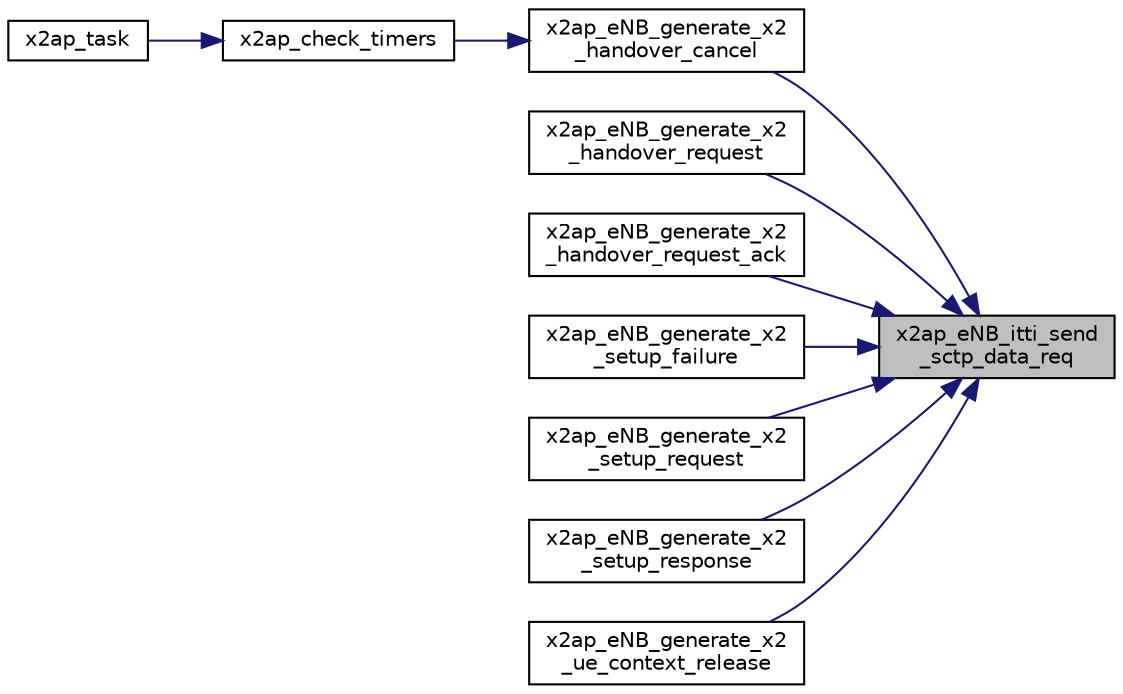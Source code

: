 digraph "x2ap_eNB_itti_send_sctp_data_req"
{
 // LATEX_PDF_SIZE
  edge [fontname="Helvetica",fontsize="10",labelfontname="Helvetica",labelfontsize="10"];
  node [fontname="Helvetica",fontsize="10",shape=record];
  rankdir="RL";
  Node1 [label="x2ap_eNB_itti_send\l_sctp_data_req",height=0.2,width=0.4,color="black", fillcolor="grey75", style="filled", fontcolor="black",tooltip=" "];
  Node1 -> Node2 [dir="back",color="midnightblue",fontsize="10",style="solid",fontname="Helvetica"];
  Node2 [label="x2ap_eNB_generate_x2\l_handover_cancel",height=0.2,width=0.4,color="black", fillcolor="white", style="filled",URL="$x2ap__eNB__generate__messages_8h.html#aa860c9c894e5f319b877d2a62ca06dfd",tooltip=" "];
  Node2 -> Node3 [dir="back",color="midnightblue",fontsize="10",style="solid",fontname="Helvetica"];
  Node3 [label="x2ap_check_timers",height=0.2,width=0.4,color="black", fillcolor="white", style="filled",URL="$x2ap__timers_8h.html#a3d1a1781abba020b306cc5b5c349dc02",tooltip=" "];
  Node3 -> Node4 [dir="back",color="midnightblue",fontsize="10",style="solid",fontname="Helvetica"];
  Node4 [label="x2ap_task",height=0.2,width=0.4,color="black", fillcolor="white", style="filled",URL="$group__em.html#ga506144d2ebe7d0a3e05b5fd7a2baea14",tooltip=" "];
  Node1 -> Node5 [dir="back",color="midnightblue",fontsize="10",style="solid",fontname="Helvetica"];
  Node5 [label="x2ap_eNB_generate_x2\l_handover_request",height=0.2,width=0.4,color="black", fillcolor="white", style="filled",URL="$x2ap__eNB__generate__messages_8h.html#a9b62dabb4c0e827e99ec94d0ebb83622",tooltip=" "];
  Node1 -> Node6 [dir="back",color="midnightblue",fontsize="10",style="solid",fontname="Helvetica"];
  Node6 [label="x2ap_eNB_generate_x2\l_handover_request_ack",height=0.2,width=0.4,color="black", fillcolor="white", style="filled",URL="$x2ap__eNB__generate__messages_8h.html#a41b69065464346209d3b3923a54a91a0",tooltip=" "];
  Node1 -> Node7 [dir="back",color="midnightblue",fontsize="10",style="solid",fontname="Helvetica"];
  Node7 [label="x2ap_eNB_generate_x2\l_setup_failure",height=0.2,width=0.4,color="black", fillcolor="white", style="filled",URL="$x2ap__eNB__generate__messages_8h.html#af8e26a888d741ba4a25586a598a35076",tooltip=" "];
  Node1 -> Node8 [dir="back",color="midnightblue",fontsize="10",style="solid",fontname="Helvetica"];
  Node8 [label="x2ap_eNB_generate_x2\l_setup_request",height=0.2,width=0.4,color="black", fillcolor="white", style="filled",URL="$x2ap__eNB__generate__messages_8h.html#a58b35c3c4be07ba9c3d409ed24dd750c",tooltip=" "];
  Node1 -> Node9 [dir="back",color="midnightblue",fontsize="10",style="solid",fontname="Helvetica"];
  Node9 [label="x2ap_eNB_generate_x2\l_setup_response",height=0.2,width=0.4,color="black", fillcolor="white", style="filled",URL="$x2ap__eNB__generate__messages_8h.html#a991788529bb7773dd59123c7e01e9a2e",tooltip=" "];
  Node1 -> Node10 [dir="back",color="midnightblue",fontsize="10",style="solid",fontname="Helvetica"];
  Node10 [label="x2ap_eNB_generate_x2\l_ue_context_release",height=0.2,width=0.4,color="black", fillcolor="white", style="filled",URL="$x2ap__eNB__generate__messages_8h.html#ad19968ed81feeeec4d8e322d032b4a7f",tooltip=" "];
}
